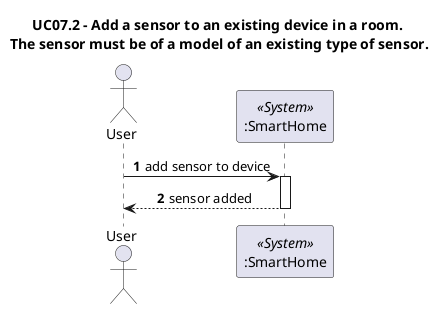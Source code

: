 @startuml

skinparam sequenceMessageAlign center
autonumber

title UC07.2 - Add a sensor to an existing device in a room. \nThe sensor must be of a model of an existing type of sensor.

Actor User
participant ":SmartHome" as smarthome <<System>>

User -> smarthome : add sensor to device
activate smarthome
User <-- smarthome : sensor added
deactivate smarthome

@enduml